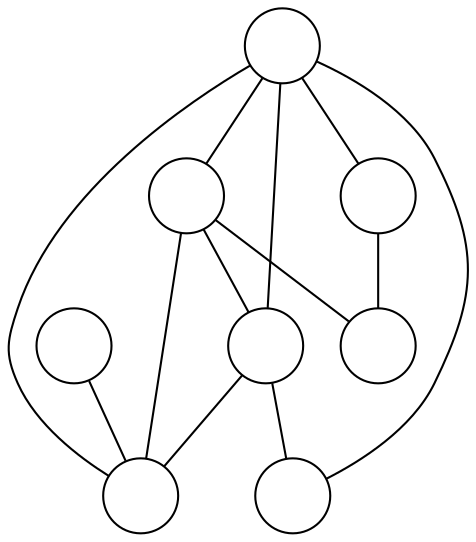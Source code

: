 graph G {
  node[label="", shape=circle]
  0;
  1;
  2;
  3;
  4;
  5;
  6;
  7;
  3 -- 0;
  4 -- 1;
  5 -- 0;
  5 -- 2;
  6 -- 0;
  6 -- 1;
  6 -- 5;
  7 -- 0;
  7 -- 2;
  7 -- 4;
  7 -- 5;
  7 -- 6;
}
